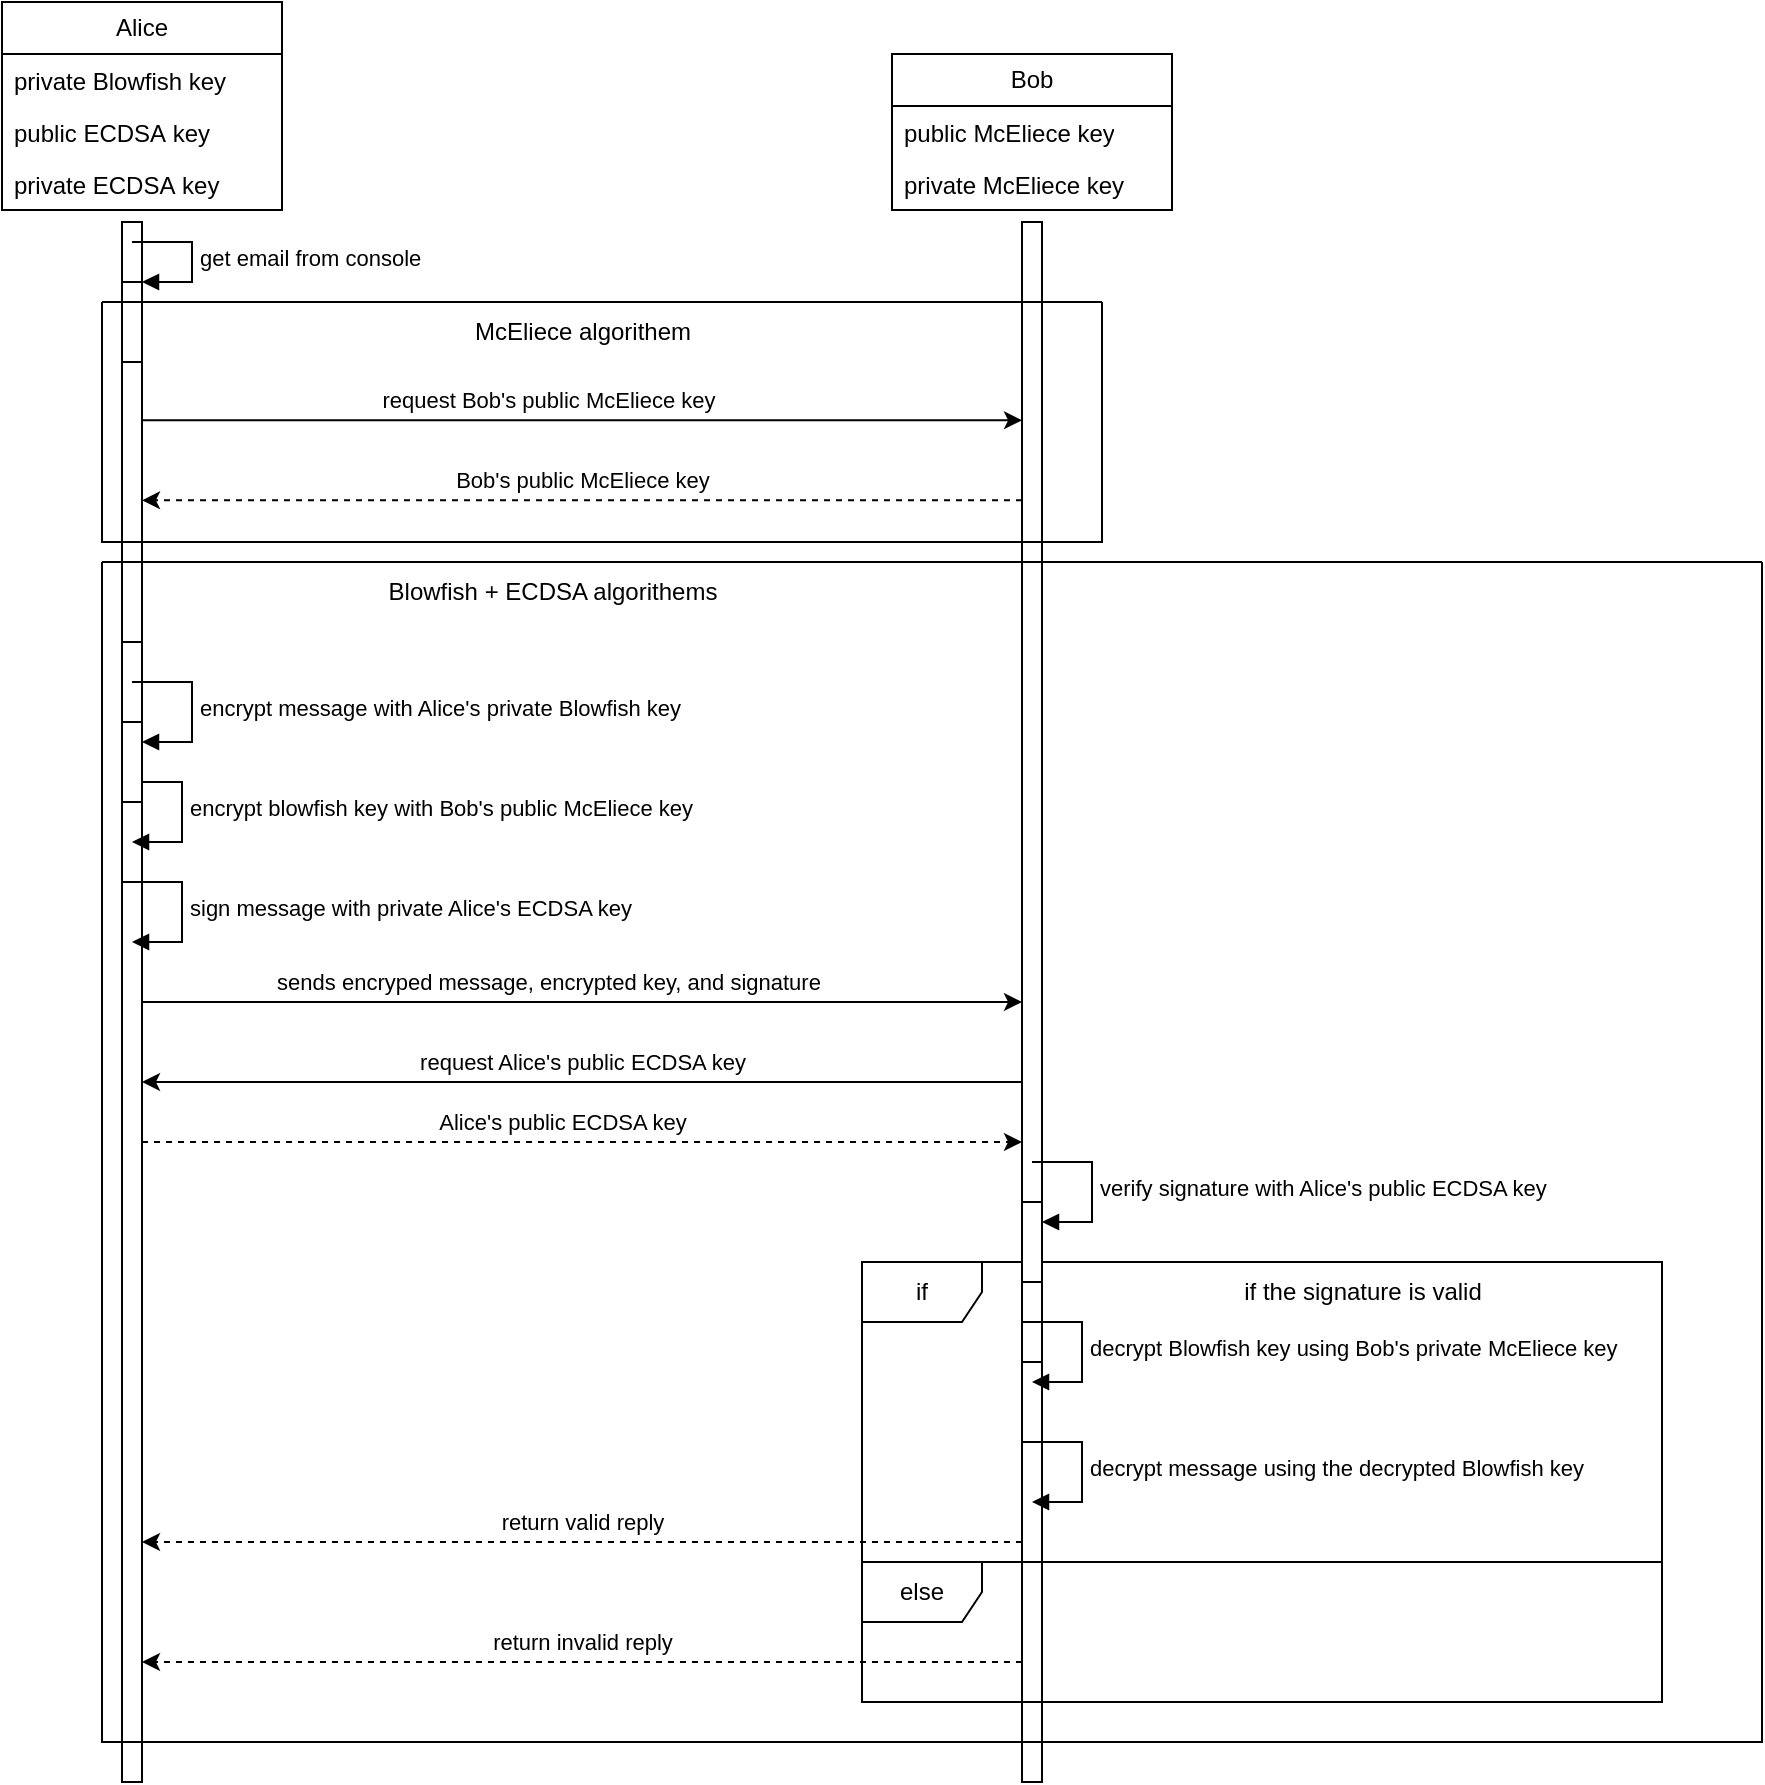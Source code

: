<mxfile version="26.2.2">
  <diagram name="Page-1" id="dg5urbYTmqW6ZuPWZVn8">
    <mxGraphModel dx="1428" dy="849" grid="1" gridSize="10" guides="1" tooltips="1" connect="1" arrows="1" fold="1" page="1" pageScale="1" pageWidth="850" pageHeight="1100" math="0" shadow="0">
      <root>
        <mxCell id="0" />
        <mxCell id="1" parent="0" />
        <mxCell id="zzE75vGplJHr4HeWAqKS-14" style="edgeStyle=orthogonalEdgeStyle;rounded=0;orthogonalLoop=1;jettySize=auto;html=1;curved=0;dashed=1;" parent="1" source="vcTLg_IDzQYBxWwtrujO-3" target="vcTLg_IDzQYBxWwtrujO-4" edge="1">
          <mxGeometry relative="1" as="geometry">
            <Array as="points">
              <mxPoint x="360" y="580" />
              <mxPoint x="360" y="580" />
            </Array>
          </mxGeometry>
        </mxCell>
        <mxCell id="zzE75vGplJHr4HeWAqKS-15" value="Alice&#39;s public ECDSA key" style="edgeLabel;html=1;align=center;verticalAlign=middle;resizable=0;points=[];" parent="zzE75vGplJHr4HeWAqKS-14" vertex="1" connectable="0">
          <mxGeometry x="-0.089" y="2" relative="1" as="geometry">
            <mxPoint x="9" y="-8" as="offset" />
          </mxGeometry>
        </mxCell>
        <mxCell id="vcTLg_IDzQYBxWwtrujO-3" value="" style="html=1;points=[[0,0,0,0,5],[0,1,0,0,-5],[1,0,0,0,5],[1,1,0,0,-5]];perimeter=orthogonalPerimeter;outlineConnect=0;targetShapes=umlLifeline;portConstraint=eastwest;newEdgeStyle={&quot;curved&quot;:0,&quot;rounded&quot;:0};" parent="1" vertex="1">
          <mxGeometry x="130" y="120" width="10" height="780" as="geometry" />
        </mxCell>
        <mxCell id="zzE75vGplJHr4HeWAqKS-12" style="edgeStyle=orthogonalEdgeStyle;rounded=0;orthogonalLoop=1;jettySize=auto;html=1;curved=0;" parent="1" source="vcTLg_IDzQYBxWwtrujO-4" target="vcTLg_IDzQYBxWwtrujO-3" edge="1">
          <mxGeometry relative="1" as="geometry">
            <Array as="points">
              <mxPoint x="360" y="550" />
              <mxPoint x="360" y="550" />
            </Array>
          </mxGeometry>
        </mxCell>
        <mxCell id="zzE75vGplJHr4HeWAqKS-13" value="request Alice&#39;s public ECDSA key" style="edgeLabel;html=1;align=center;verticalAlign=middle;resizable=0;points=[];" parent="zzE75vGplJHr4HeWAqKS-12" vertex="1" connectable="0">
          <mxGeometry x="0.107" y="1" relative="1" as="geometry">
            <mxPoint x="23" y="-11" as="offset" />
          </mxGeometry>
        </mxCell>
        <mxCell id="vcTLg_IDzQYBxWwtrujO-4" value="" style="html=1;points=[[0,0,0,0,5],[0,1,0,0,-5],[1,0,0,0,5],[1,1,0,0,-5]];perimeter=orthogonalPerimeter;outlineConnect=0;targetShapes=umlLifeline;portConstraint=eastwest;newEdgeStyle={&quot;curved&quot;:0,&quot;rounded&quot;:0};" parent="1" vertex="1">
          <mxGeometry x="580" y="120" width="10" height="780" as="geometry" />
        </mxCell>
        <mxCell id="vcTLg_IDzQYBxWwtrujO-5" value="" style="html=1;points=[[0,0,0,0,5],[0,1,0,0,-5],[1,0,0,0,5],[1,1,0,0,-5]];perimeter=orthogonalPerimeter;outlineConnect=0;targetShapes=umlLifeline;portConstraint=eastwest;newEdgeStyle={&quot;curved&quot;:0,&quot;rounded&quot;:0};" parent="1" vertex="1">
          <mxGeometry x="130" y="150" width="10" height="40" as="geometry" />
        </mxCell>
        <mxCell id="vcTLg_IDzQYBxWwtrujO-6" value="get email from console" style="html=1;align=left;spacingLeft=2;endArrow=block;rounded=0;edgeStyle=orthogonalEdgeStyle;curved=0;rounded=0;" parent="1" target="vcTLg_IDzQYBxWwtrujO-5" edge="1">
          <mxGeometry relative="1" as="geometry">
            <mxPoint x="135" y="130" as="sourcePoint" />
            <Array as="points">
              <mxPoint x="165" y="130" />
              <mxPoint x="165" y="150" />
            </Array>
          </mxGeometry>
        </mxCell>
        <mxCell id="vcTLg_IDzQYBxWwtrujO-11" value="" style="html=1;points=[[0,0,0,0,5],[0,1,0,0,-5],[1,0,0,0,5],[1,1,0,0,-5]];perimeter=orthogonalPerimeter;outlineConnect=0;targetShapes=umlLifeline;portConstraint=eastwest;newEdgeStyle={&quot;curved&quot;:0,&quot;rounded&quot;:0};" parent="1" vertex="1">
          <mxGeometry x="130" y="330" width="10" height="40" as="geometry" />
        </mxCell>
        <mxCell id="vcTLg_IDzQYBxWwtrujO-14" value="" style="swimlane;startSize=0;" parent="1" vertex="1">
          <mxGeometry x="120" y="160" width="500" height="120" as="geometry" />
        </mxCell>
        <mxCell id="vcTLg_IDzQYBxWwtrujO-7" style="edgeStyle=orthogonalEdgeStyle;rounded=0;orthogonalLoop=1;jettySize=auto;html=1;curved=0;" parent="vcTLg_IDzQYBxWwtrujO-14" edge="1">
          <mxGeometry relative="1" as="geometry">
            <mxPoint x="20" y="59.17" as="sourcePoint" />
            <mxPoint x="460" y="59.17" as="targetPoint" />
          </mxGeometry>
        </mxCell>
        <mxCell id="vcTLg_IDzQYBxWwtrujO-8" value="request Bob&#39;s public&amp;nbsp;&lt;span style=&quot;text-align: left;&quot;&gt;McEliece&amp;nbsp;&lt;/span&gt;key" style="edgeLabel;html=1;align=center;verticalAlign=middle;resizable=0;points=[];" parent="vcTLg_IDzQYBxWwtrujO-7" vertex="1" connectable="0">
          <mxGeometry x="-0.08" y="-3" relative="1" as="geometry">
            <mxPoint y="-13" as="offset" />
          </mxGeometry>
        </mxCell>
        <mxCell id="vcTLg_IDzQYBxWwtrujO-9" style="edgeStyle=orthogonalEdgeStyle;rounded=0;orthogonalLoop=1;jettySize=auto;html=1;curved=0;dashed=1;" parent="vcTLg_IDzQYBxWwtrujO-14" edge="1">
          <mxGeometry relative="1" as="geometry">
            <mxPoint x="460" y="99.17" as="sourcePoint" />
            <mxPoint x="20" y="99.17" as="targetPoint" />
          </mxGeometry>
        </mxCell>
        <mxCell id="vcTLg_IDzQYBxWwtrujO-10" value="Bob&#39;s public&amp;nbsp;&lt;span style=&quot;text-align: left;&quot;&gt;McEliece&amp;nbsp;&lt;/span&gt;key" style="edgeLabel;html=1;align=center;verticalAlign=middle;resizable=0;points=[];" parent="vcTLg_IDzQYBxWwtrujO-9" vertex="1" connectable="0">
          <mxGeometry x="-0.196" y="-2" relative="1" as="geometry">
            <mxPoint x="-43" y="-8" as="offset" />
          </mxGeometry>
        </mxCell>
        <mxCell id="vcTLg_IDzQYBxWwtrujO-13" value="McEliece algorithem" style="text;html=1;align=center;verticalAlign=middle;resizable=0;points=[];autosize=1;strokeColor=none;fillColor=none;" parent="vcTLg_IDzQYBxWwtrujO-14" vertex="1">
          <mxGeometry x="175" width="130" height="30" as="geometry" />
        </mxCell>
        <mxCell id="vcTLg_IDzQYBxWwtrujO-29" value="" style="swimlane;startSize=0;" parent="1" vertex="1">
          <mxGeometry x="120" y="290" width="830" height="590" as="geometry" />
        </mxCell>
        <mxCell id="vcTLg_IDzQYBxWwtrujO-30" value="Blowfish + ECDSA algorithems" style="text;html=1;align=center;verticalAlign=middle;resizable=0;points=[];autosize=1;strokeColor=none;fillColor=none;" parent="vcTLg_IDzQYBxWwtrujO-29" vertex="1">
          <mxGeometry x="130" width="190" height="30" as="geometry" />
        </mxCell>
        <mxCell id="vcTLg_IDzQYBxWwtrujO-34" value="encrypt blowfish key with Bob&#39;s public McEliece key" style="html=1;align=left;spacingLeft=2;endArrow=block;rounded=0;edgeStyle=orthogonalEdgeStyle;curved=0;rounded=0;" parent="vcTLg_IDzQYBxWwtrujO-29" edge="1">
          <mxGeometry relative="1" as="geometry">
            <mxPoint x="10" y="110" as="sourcePoint" />
            <Array as="points">
              <mxPoint x="40" y="140" />
            </Array>
            <mxPoint x="15" y="140" as="targetPoint" />
          </mxGeometry>
        </mxCell>
        <mxCell id="vcTLg_IDzQYBxWwtrujO-35" value="sign message with private Alice&#39;s ECDSA key" style="html=1;align=left;spacingLeft=2;endArrow=block;rounded=0;edgeStyle=orthogonalEdgeStyle;curved=0;rounded=0;" parent="vcTLg_IDzQYBxWwtrujO-29" edge="1">
          <mxGeometry relative="1" as="geometry">
            <mxPoint x="10" y="160" as="sourcePoint" />
            <Array as="points">
              <mxPoint x="40" y="190" />
            </Array>
            <mxPoint x="15" y="190" as="targetPoint" />
          </mxGeometry>
        </mxCell>
        <mxCell id="vcTLg_IDzQYBxWwtrujO-36" style="edgeStyle=orthogonalEdgeStyle;rounded=0;orthogonalLoop=1;jettySize=auto;html=1;curved=0;" parent="vcTLg_IDzQYBxWwtrujO-29" edge="1">
          <mxGeometry relative="1" as="geometry">
            <mxPoint x="20" y="220" as="sourcePoint" />
            <mxPoint x="460" y="220" as="targetPoint" />
          </mxGeometry>
        </mxCell>
        <mxCell id="vcTLg_IDzQYBxWwtrujO-37" value="sends encryped message, encrypted key, and signature" style="edgeLabel;html=1;align=center;verticalAlign=middle;resizable=0;points=[];" parent="vcTLg_IDzQYBxWwtrujO-36" vertex="1" connectable="0">
          <mxGeometry x="-0.08" y="-3" relative="1" as="geometry">
            <mxPoint y="-13" as="offset" />
          </mxGeometry>
        </mxCell>
        <mxCell id="vcTLg_IDzQYBxWwtrujO-47" value="if" style="shape=umlFrame;whiteSpace=wrap;html=1;pointerEvents=0;" parent="vcTLg_IDzQYBxWwtrujO-29" vertex="1">
          <mxGeometry x="380" y="350" width="400" height="150" as="geometry" />
        </mxCell>
        <mxCell id="vcTLg_IDzQYBxWwtrujO-49" value="" style="html=1;points=[[0,0,0,0,5],[0,1,0,0,-5],[1,0,0,0,5],[1,1,0,0,-5]];perimeter=orthogonalPerimeter;outlineConnect=0;targetShapes=umlLifeline;portConstraint=eastwest;newEdgeStyle={&quot;curved&quot;:0,&quot;rounded&quot;:0};" parent="vcTLg_IDzQYBxWwtrujO-29" vertex="1">
          <mxGeometry x="460" y="340" width="10" height="40" as="geometry" />
        </mxCell>
        <mxCell id="vcTLg_IDzQYBxWwtrujO-38" value="" style="html=1;points=[[0,0,0,0,5],[0,1,0,0,-5],[1,0,0,0,5],[1,1,0,0,-5]];perimeter=orthogonalPerimeter;outlineConnect=0;targetShapes=umlLifeline;portConstraint=eastwest;newEdgeStyle={&quot;curved&quot;:0,&quot;rounded&quot;:0};" parent="vcTLg_IDzQYBxWwtrujO-29" vertex="1">
          <mxGeometry x="460" y="400" width="10" height="40" as="geometry" />
        </mxCell>
        <mxCell id="vcTLg_IDzQYBxWwtrujO-39" value="decrypt Blowfish key using Bob&#39;s private McEliece key" style="html=1;align=left;spacingLeft=2;endArrow=block;rounded=0;edgeStyle=orthogonalEdgeStyle;curved=0;rounded=0;" parent="vcTLg_IDzQYBxWwtrujO-29" edge="1">
          <mxGeometry relative="1" as="geometry">
            <mxPoint x="460" y="380" as="sourcePoint" />
            <Array as="points">
              <mxPoint x="490" y="410" />
            </Array>
            <mxPoint x="465" y="410" as="targetPoint" />
          </mxGeometry>
        </mxCell>
        <mxCell id="zzE75vGplJHr4HeWAqKS-16" value="" style="html=1;points=[[0,0,0,0,5],[0,1,0,0,-5],[1,0,0,0,5],[1,1,0,0,-5]];perimeter=orthogonalPerimeter;outlineConnect=0;targetShapes=umlLifeline;portConstraint=eastwest;newEdgeStyle={&quot;curved&quot;:0,&quot;rounded&quot;:0};" parent="vcTLg_IDzQYBxWwtrujO-29" vertex="1">
          <mxGeometry x="460" y="320" width="10" height="40" as="geometry" />
        </mxCell>
        <mxCell id="zzE75vGplJHr4HeWAqKS-17" value="verify signature with Alice&#39;s public ECDSA key" style="html=1;align=left;spacingLeft=2;endArrow=block;rounded=0;edgeStyle=orthogonalEdgeStyle;curved=0;rounded=0;" parent="vcTLg_IDzQYBxWwtrujO-29" target="zzE75vGplJHr4HeWAqKS-16" edge="1">
          <mxGeometry x="0.012" relative="1" as="geometry">
            <mxPoint x="465" y="300" as="sourcePoint" />
            <Array as="points">
              <mxPoint x="495" y="330" />
            </Array>
            <mxPoint as="offset" />
          </mxGeometry>
        </mxCell>
        <mxCell id="zzE75vGplJHr4HeWAqKS-18" value="if the signature is valid" style="text;html=1;align=center;verticalAlign=middle;resizable=0;points=[];autosize=1;strokeColor=none;fillColor=none;" parent="vcTLg_IDzQYBxWwtrujO-29" vertex="1">
          <mxGeometry x="560" y="350" width="140" height="30" as="geometry" />
        </mxCell>
        <mxCell id="zzE75vGplJHr4HeWAqKS-19" value="decrypt message using the decrypted Blowfish key" style="html=1;align=left;spacingLeft=2;endArrow=block;rounded=0;edgeStyle=orthogonalEdgeStyle;curved=0;rounded=0;" parent="vcTLg_IDzQYBxWwtrujO-29" edge="1">
          <mxGeometry relative="1" as="geometry">
            <mxPoint x="460" y="440" as="sourcePoint" />
            <Array as="points">
              <mxPoint x="490" y="470" />
            </Array>
            <mxPoint x="465" y="470" as="targetPoint" />
          </mxGeometry>
        </mxCell>
        <mxCell id="zzE75vGplJHr4HeWAqKS-20" value="else" style="shape=umlFrame;whiteSpace=wrap;html=1;pointerEvents=0;" parent="vcTLg_IDzQYBxWwtrujO-29" vertex="1">
          <mxGeometry x="380" y="500" width="400" height="70" as="geometry" />
        </mxCell>
        <mxCell id="vcTLg_IDzQYBxWwtrujO-32" value="" style="html=1;points=[[0,0,0,0,5],[0,1,0,0,-5],[1,0,0,0,5],[1,1,0,0,-5]];perimeter=orthogonalPerimeter;outlineConnect=0;targetShapes=umlLifeline;portConstraint=eastwest;newEdgeStyle={&quot;curved&quot;:0,&quot;rounded&quot;:0};" parent="1" vertex="1">
          <mxGeometry x="130" y="370" width="10" height="40" as="geometry" />
        </mxCell>
        <mxCell id="vcTLg_IDzQYBxWwtrujO-33" value="encrypt message with Alice&#39;s private Blowfish key" style="html=1;align=left;spacingLeft=2;endArrow=block;rounded=0;edgeStyle=orthogonalEdgeStyle;curved=0;rounded=0;" parent="1" target="vcTLg_IDzQYBxWwtrujO-32" edge="1">
          <mxGeometry relative="1" as="geometry">
            <mxPoint x="135" y="350" as="sourcePoint" />
            <Array as="points">
              <mxPoint x="165" y="380" />
            </Array>
          </mxGeometry>
        </mxCell>
        <mxCell id="zzE75vGplJHr4HeWAqKS-3" value="Alice" style="swimlane;fontStyle=0;childLayout=stackLayout;horizontal=1;startSize=26;fillColor=none;horizontalStack=0;resizeParent=1;resizeParentMax=0;resizeLast=0;collapsible=1;marginBottom=0;whiteSpace=wrap;html=1;" parent="1" vertex="1">
          <mxGeometry x="70" y="10" width="140" height="104" as="geometry" />
        </mxCell>
        <mxCell id="zzE75vGplJHr4HeWAqKS-4" value="private Blowfish key" style="text;strokeColor=none;fillColor=none;align=left;verticalAlign=top;spacingLeft=4;spacingRight=4;overflow=hidden;rotatable=0;points=[[0,0.5],[1,0.5]];portConstraint=eastwest;whiteSpace=wrap;html=1;" parent="zzE75vGplJHr4HeWAqKS-3" vertex="1">
          <mxGeometry y="26" width="140" height="26" as="geometry" />
        </mxCell>
        <mxCell id="zzE75vGplJHr4HeWAqKS-5" value="public&amp;nbsp;&lt;span data-huuid=&quot;16546308881695584790&quot;&gt;ECDSA&lt;/span&gt;&amp;nbsp;key" style="text;strokeColor=none;fillColor=none;align=left;verticalAlign=top;spacingLeft=4;spacingRight=4;overflow=hidden;rotatable=0;points=[[0,0.5],[1,0.5]];portConstraint=eastwest;whiteSpace=wrap;html=1;" parent="zzE75vGplJHr4HeWAqKS-3" vertex="1">
          <mxGeometry y="52" width="140" height="26" as="geometry" />
        </mxCell>
        <mxCell id="zzE75vGplJHr4HeWAqKS-6" value="private&amp;nbsp;&lt;span data-huuid=&quot;16546308881695584790&quot;&gt;ECDSA&lt;/span&gt;&amp;nbsp;key" style="text;strokeColor=none;fillColor=none;align=left;verticalAlign=top;spacingLeft=4;spacingRight=4;overflow=hidden;rotatable=0;points=[[0,0.5],[1,0.5]];portConstraint=eastwest;whiteSpace=wrap;html=1;" parent="zzE75vGplJHr4HeWAqKS-3" vertex="1">
          <mxGeometry y="78" width="140" height="26" as="geometry" />
        </mxCell>
        <mxCell id="zzE75vGplJHr4HeWAqKS-7" value="Bob" style="swimlane;fontStyle=0;childLayout=stackLayout;horizontal=1;startSize=26;fillColor=none;horizontalStack=0;resizeParent=1;resizeParentMax=0;resizeLast=0;collapsible=1;marginBottom=0;whiteSpace=wrap;html=1;" parent="1" vertex="1">
          <mxGeometry x="515" y="36" width="140" height="78" as="geometry" />
        </mxCell>
        <mxCell id="zzE75vGplJHr4HeWAqKS-9" value="public McEliece key" style="text;strokeColor=none;fillColor=none;align=left;verticalAlign=top;spacingLeft=4;spacingRight=4;overflow=hidden;rotatable=0;points=[[0,0.5],[1,0.5]];portConstraint=eastwest;whiteSpace=wrap;html=1;" parent="zzE75vGplJHr4HeWAqKS-7" vertex="1">
          <mxGeometry y="26" width="140" height="26" as="geometry" />
        </mxCell>
        <mxCell id="zzE75vGplJHr4HeWAqKS-10" value="private McEliece&amp;nbsp;key" style="text;strokeColor=none;fillColor=none;align=left;verticalAlign=top;spacingLeft=4;spacingRight=4;overflow=hidden;rotatable=0;points=[[0,0.5],[1,0.5]];portConstraint=eastwest;whiteSpace=wrap;html=1;" parent="zzE75vGplJHr4HeWAqKS-7" vertex="1">
          <mxGeometry y="52" width="140" height="26" as="geometry" />
        </mxCell>
        <mxCell id="vcTLg_IDzQYBxWwtrujO-44" style="edgeStyle=orthogonalEdgeStyle;rounded=0;orthogonalLoop=1;jettySize=auto;html=1;curved=0;dashed=1;" parent="1" source="vcTLg_IDzQYBxWwtrujO-4" target="vcTLg_IDzQYBxWwtrujO-3" edge="1">
          <mxGeometry relative="1" as="geometry">
            <mxPoint x="570" y="780" as="sourcePoint" />
            <mxPoint x="130" y="780" as="targetPoint" />
            <Array as="points">
              <mxPoint x="380" y="780" />
              <mxPoint x="380" y="780" />
            </Array>
          </mxGeometry>
        </mxCell>
        <mxCell id="vcTLg_IDzQYBxWwtrujO-45" value="return valid reply" style="edgeLabel;html=1;align=center;verticalAlign=middle;resizable=0;points=[];" parent="vcTLg_IDzQYBxWwtrujO-44" vertex="1" connectable="0">
          <mxGeometry x="-0.196" y="-2" relative="1" as="geometry">
            <mxPoint x="-43" y="-8" as="offset" />
          </mxGeometry>
        </mxCell>
        <mxCell id="zzE75vGplJHr4HeWAqKS-21" style="edgeStyle=orthogonalEdgeStyle;rounded=0;orthogonalLoop=1;jettySize=auto;html=1;curved=0;dashed=1;" parent="1" source="vcTLg_IDzQYBxWwtrujO-4" target="vcTLg_IDzQYBxWwtrujO-3" edge="1">
          <mxGeometry relative="1" as="geometry">
            <mxPoint x="580" y="870" as="sourcePoint" />
            <mxPoint x="140" y="870" as="targetPoint" />
            <Array as="points">
              <mxPoint x="380" y="840" />
              <mxPoint x="380" y="840" />
            </Array>
          </mxGeometry>
        </mxCell>
        <mxCell id="zzE75vGplJHr4HeWAqKS-22" value="return invalid reply" style="edgeLabel;html=1;align=center;verticalAlign=middle;resizable=0;points=[];" parent="zzE75vGplJHr4HeWAqKS-21" vertex="1" connectable="0">
          <mxGeometry x="-0.196" y="-2" relative="1" as="geometry">
            <mxPoint x="-43" y="-8" as="offset" />
          </mxGeometry>
        </mxCell>
      </root>
    </mxGraphModel>
  </diagram>
</mxfile>
